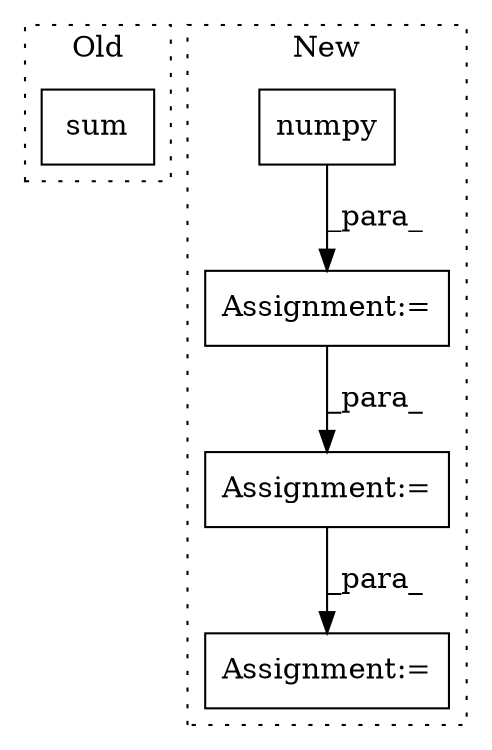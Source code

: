 digraph G {
subgraph cluster0 {
1 [label="sum" a="32" s="813" l="5" shape="box"];
label = "Old";
style="dotted";
}
subgraph cluster1 {
2 [label="numpy" a="32" s="1279" l="7" shape="box"];
3 [label="Assignment:=" a="7" s="1242" l="1" shape="box"];
4 [label="Assignment:=" a="7" s="1572" l="2" shape="box"];
5 [label="Assignment:=" a="7" s="1317" l="1" shape="box"];
label = "New";
style="dotted";
}
2 -> 3 [label="_para_"];
3 -> 5 [label="_para_"];
5 -> 4 [label="_para_"];
}